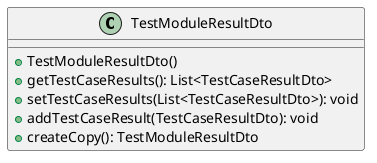 @startuml

    class TestModuleResultDto [[TestModuleResultDto.html]] {
        +TestModuleResultDto()
        +getTestCaseResults(): List<TestCaseResultDto>
        +setTestCaseResults(List<TestCaseResultDto>): void
        +addTestCaseResult(TestCaseResultDto): void
        +createCopy(): TestModuleResultDto
    }

@enduml
